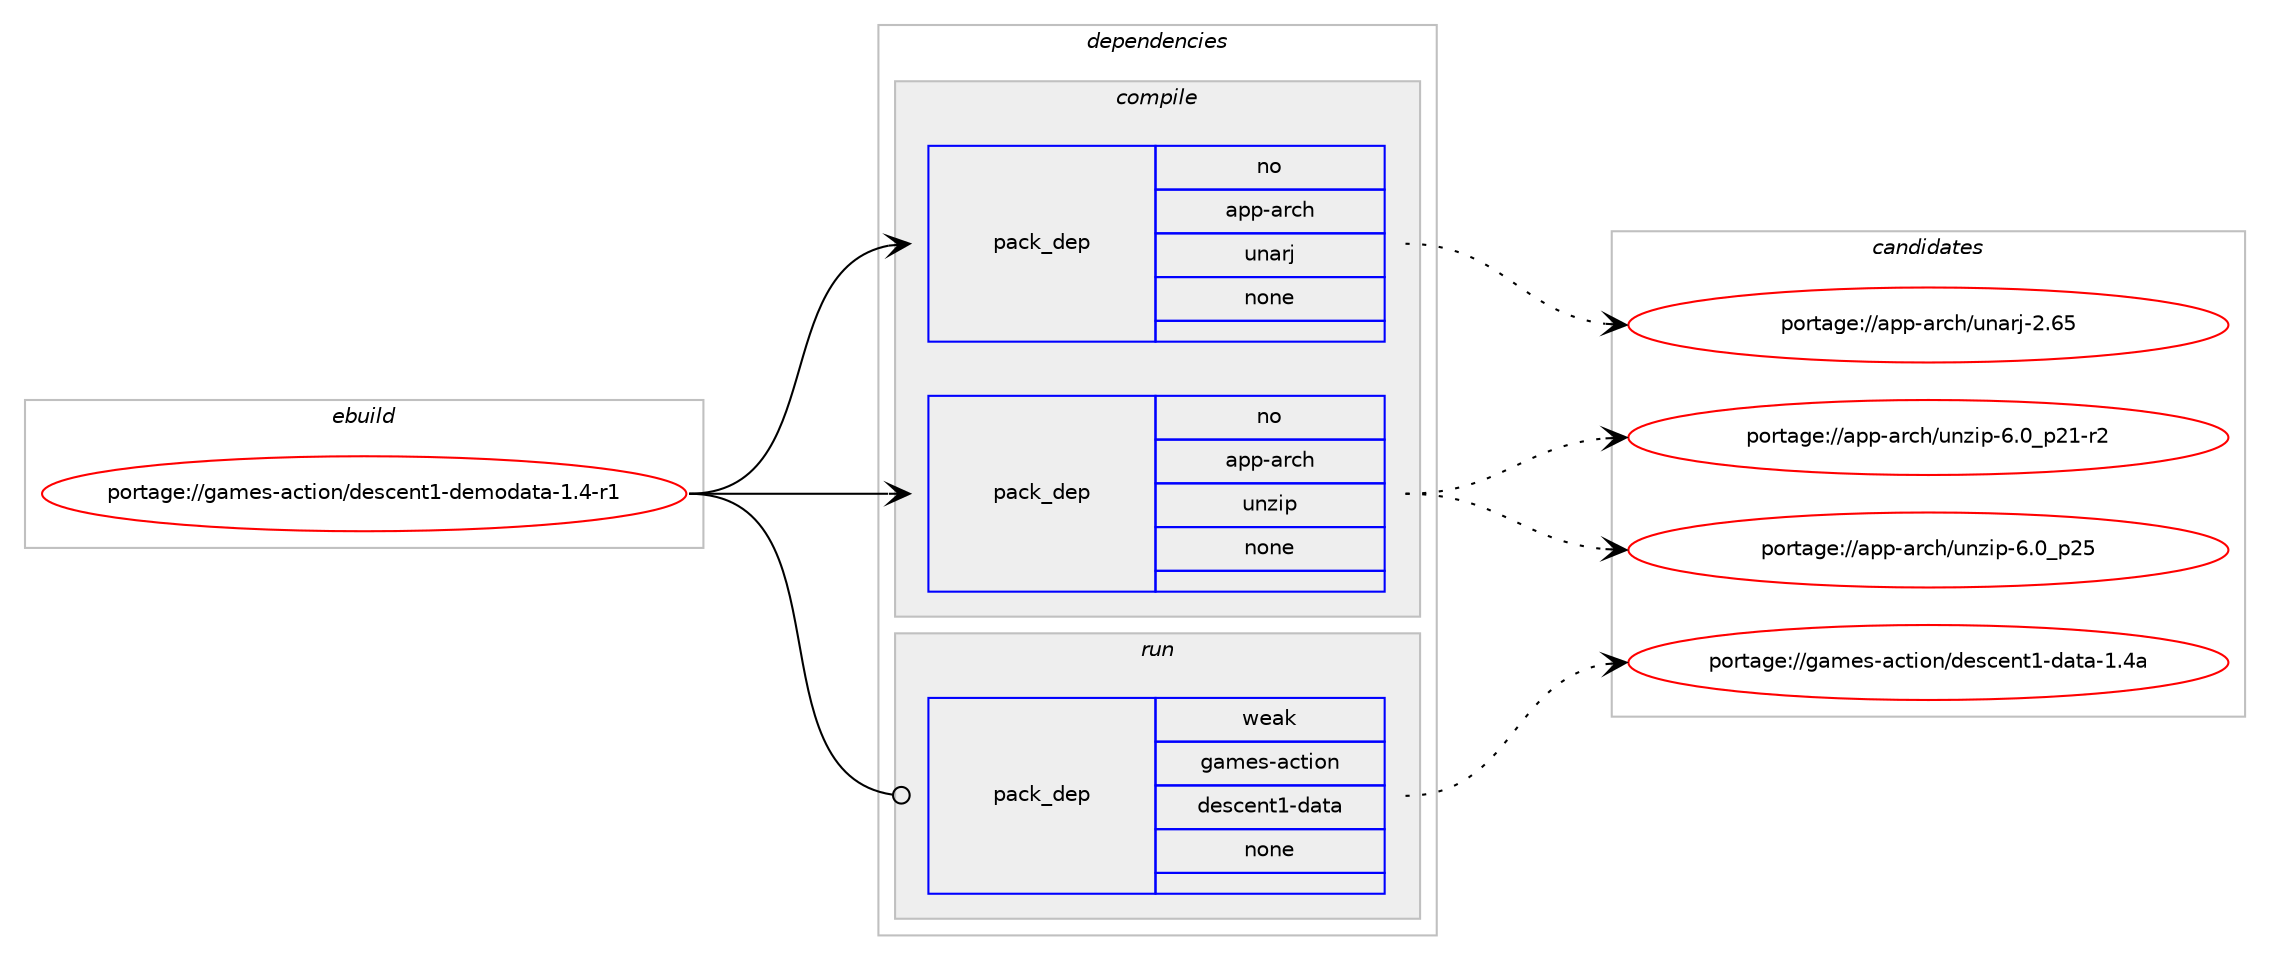 digraph prolog {

# *************
# Graph options
# *************

newrank=true;
concentrate=true;
compound=true;
graph [rankdir=LR,fontname=Helvetica,fontsize=10,ranksep=1.5];#, ranksep=2.5, nodesep=0.2];
edge  [arrowhead=vee];
node  [fontname=Helvetica,fontsize=10];

# **********
# The ebuild
# **********

subgraph cluster_leftcol {
color=gray;
rank=same;
label=<<i>ebuild</i>>;
id [label="portage://games-action/descent1-demodata-1.4-r1", color=red, width=4, href="../games-action/descent1-demodata-1.4-r1.svg"];
}

# ****************
# The dependencies
# ****************

subgraph cluster_midcol {
color=gray;
label=<<i>dependencies</i>>;
subgraph cluster_compile {
fillcolor="#eeeeee";
style=filled;
label=<<i>compile</i>>;
subgraph pack192524 {
dependency268879 [label=<<TABLE BORDER="0" CELLBORDER="1" CELLSPACING="0" CELLPADDING="4" WIDTH="220"><TR><TD ROWSPAN="6" CELLPADDING="30">pack_dep</TD></TR><TR><TD WIDTH="110">no</TD></TR><TR><TD>app-arch</TD></TR><TR><TD>unarj</TD></TR><TR><TD>none</TD></TR><TR><TD></TD></TR></TABLE>>, shape=none, color=blue];
}
id:e -> dependency268879:w [weight=20,style="solid",arrowhead="vee"];
subgraph pack192525 {
dependency268880 [label=<<TABLE BORDER="0" CELLBORDER="1" CELLSPACING="0" CELLPADDING="4" WIDTH="220"><TR><TD ROWSPAN="6" CELLPADDING="30">pack_dep</TD></TR><TR><TD WIDTH="110">no</TD></TR><TR><TD>app-arch</TD></TR><TR><TD>unzip</TD></TR><TR><TD>none</TD></TR><TR><TD></TD></TR></TABLE>>, shape=none, color=blue];
}
id:e -> dependency268880:w [weight=20,style="solid",arrowhead="vee"];
}
subgraph cluster_compileandrun {
fillcolor="#eeeeee";
style=filled;
label=<<i>compile and run</i>>;
}
subgraph cluster_run {
fillcolor="#eeeeee";
style=filled;
label=<<i>run</i>>;
subgraph pack192526 {
dependency268881 [label=<<TABLE BORDER="0" CELLBORDER="1" CELLSPACING="0" CELLPADDING="4" WIDTH="220"><TR><TD ROWSPAN="6" CELLPADDING="30">pack_dep</TD></TR><TR><TD WIDTH="110">weak</TD></TR><TR><TD>games-action</TD></TR><TR><TD>descent1-data</TD></TR><TR><TD>none</TD></TR><TR><TD></TD></TR></TABLE>>, shape=none, color=blue];
}
id:e -> dependency268881:w [weight=20,style="solid",arrowhead="odot"];
}
}

# **************
# The candidates
# **************

subgraph cluster_choices {
rank=same;
color=gray;
label=<<i>candidates</i>>;

subgraph choice192524 {
color=black;
nodesep=1;
choiceportage9711211245971149910447117110971141064550465453 [label="portage://app-arch/unarj-2.65", color=red, width=4,href="../app-arch/unarj-2.65.svg"];
dependency268879:e -> choiceportage9711211245971149910447117110971141064550465453:w [style=dotted,weight="100"];
}
subgraph choice192525 {
color=black;
nodesep=1;
choiceportage9711211245971149910447117110122105112455446489511250494511450 [label="portage://app-arch/unzip-6.0_p21-r2", color=red, width=4,href="../app-arch/unzip-6.0_p21-r2.svg"];
choiceportage971121124597114991044711711012210511245544648951125053 [label="portage://app-arch/unzip-6.0_p25", color=red, width=4,href="../app-arch/unzip-6.0_p25.svg"];
dependency268880:e -> choiceportage9711211245971149910447117110122105112455446489511250494511450:w [style=dotted,weight="100"];
dependency268880:e -> choiceportage971121124597114991044711711012210511245544648951125053:w [style=dotted,weight="100"];
}
subgraph choice192526 {
color=black;
nodesep=1;
choiceportage103971091011154597991161051111104710010111599101110116494510097116974549465297 [label="portage://games-action/descent1-data-1.4a", color=red, width=4,href="../games-action/descent1-data-1.4a.svg"];
dependency268881:e -> choiceportage103971091011154597991161051111104710010111599101110116494510097116974549465297:w [style=dotted,weight="100"];
}
}

}
